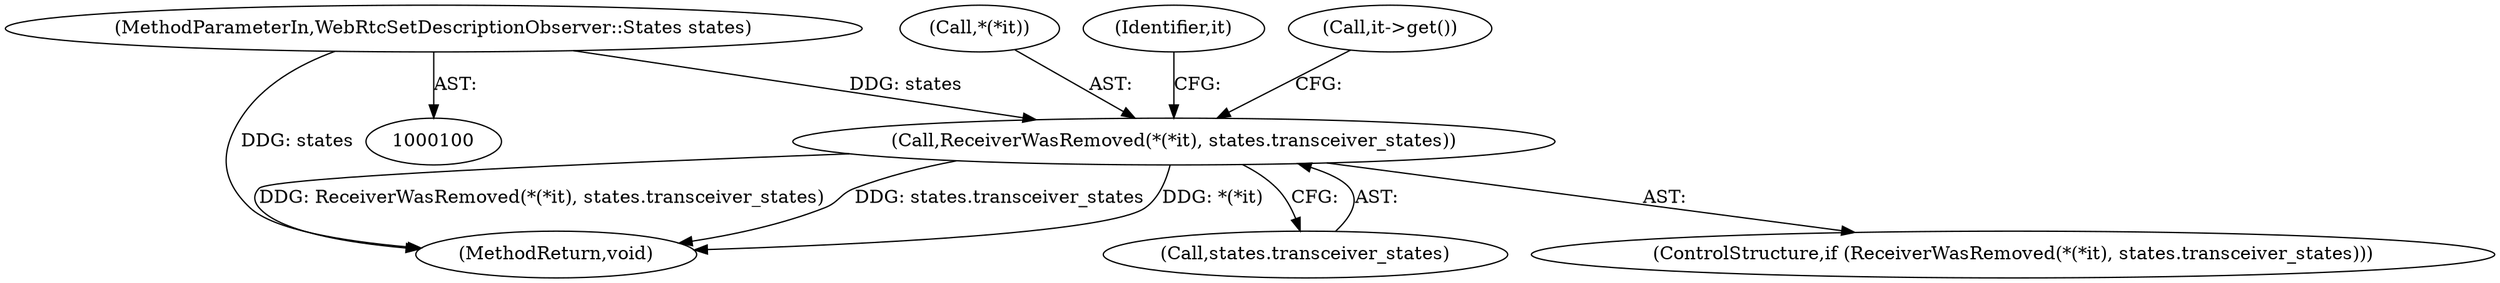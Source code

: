 digraph "0_Chrome_3514a77e7fa2e5b8bfe5d98af22964bbd69d680f@API" {
"1000119" [label="(Call,ReceiverWasRemoved(*(*it), states.transceiver_states))"];
"1000101" [label="(MethodParameterIn,WebRtcSetDescriptionObserver::States states)"];
"1000119" [label="(Call,ReceiverWasRemoved(*(*it), states.transceiver_states))"];
"1000101" [label="(MethodParameterIn,WebRtcSetDescriptionObserver::States states)"];
"1000120" [label="(Call,*(*it))"];
"1000116" [label="(Identifier,it)"];
"1000118" [label="(ControlStructure,if (ReceiverWasRemoved(*(*it), states.transceiver_states)))"];
"1000141" [label="(MethodReturn,void)"];
"1000123" [label="(Call,states.transceiver_states)"];
"1000127" [label="(Call,it->get())"];
"1000119" -> "1000118"  [label="AST: "];
"1000119" -> "1000123"  [label="CFG: "];
"1000120" -> "1000119"  [label="AST: "];
"1000123" -> "1000119"  [label="AST: "];
"1000127" -> "1000119"  [label="CFG: "];
"1000116" -> "1000119"  [label="CFG: "];
"1000119" -> "1000141"  [label="DDG: ReceiverWasRemoved(*(*it), states.transceiver_states)"];
"1000119" -> "1000141"  [label="DDG: states.transceiver_states"];
"1000119" -> "1000141"  [label="DDG: *(*it)"];
"1000101" -> "1000119"  [label="DDG: states"];
"1000101" -> "1000100"  [label="AST: "];
"1000101" -> "1000141"  [label="DDG: states"];
}

